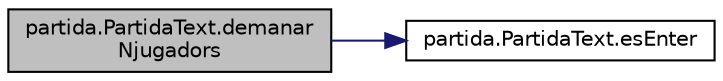 digraph "partida.PartidaText.demanarNjugadors"
{
 // LATEX_PDF_SIZE
  edge [fontname="Helvetica",fontsize="10",labelfontname="Helvetica",labelfontsize="10"];
  node [fontname="Helvetica",fontsize="10",shape=record];
  rankdir="LR";
  Node1 [label="partida.PartidaText.demanar\lNjugadors",height=0.2,width=0.4,color="black", fillcolor="grey75", style="filled", fontcolor="black",tooltip="Crea un ombre de jugadors."];
  Node1 -> Node2 [color="midnightblue",fontsize="10",style="solid",fontname="Helvetica"];
  Node2 [label="partida.PartidaText.esEnter",height=0.2,width=0.4,color="black", fillcolor="white", style="filled",URL="$classpartida_1_1_partida_text.html#a12ed85c23fb61a3ec26464c52bb93798",tooltip=" "];
}
